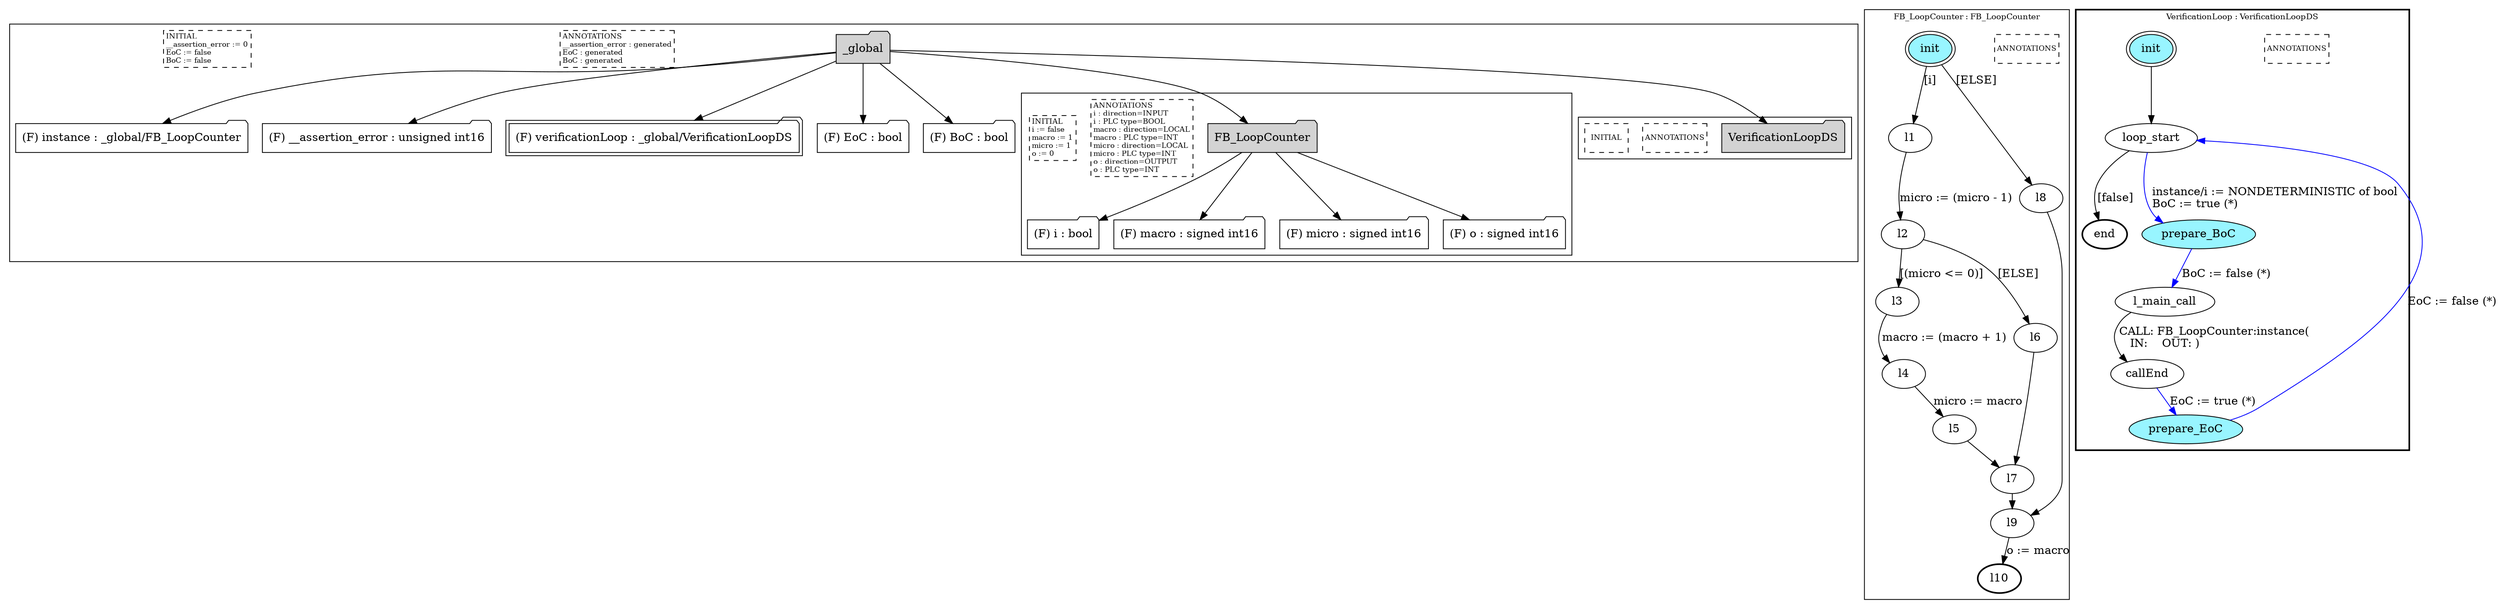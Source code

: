 digraph G {
	subgraph cluster__global1156644651 {
		node [shape="folder", style="filled"];
		//label="_global";
		_global1156644651 [label="_global"];
		_global1156644651 -> instance402622480;
		instance402622480 [label = "(F) instance : _global/FB_LoopCounter", fillcolor="white" ];
		_global1156644651 -> __assertion_error382441865;
		__assertion_error382441865 [label = "(F) __assertion_error : unsigned int16", fillcolor="white" ];
		_global1156644651 -> verificationLoop2053136992;
		verificationLoop2053136992 [label = "(F) verificationLoop : _global/VerificationLoopDS", fillcolor="white" , peripheries=2];
		_global1156644651 -> EoC1871838170;
		EoC1871838170 [label = "(F) EoC : bool", fillcolor="white" ];
		_global1156644651 -> BoC1018094504;
		BoC1018094504 [label = "(F) BoC : bool", fillcolor="white" ];
		_global1156644651 -> FB_LoopCounter585814865;
		subgraph cluster_FB_LoopCounter585814865 {
			node [shape="folder", style="filled"];
			//label="FB_LoopCounter";
			FB_LoopCounter585814865 [label="FB_LoopCounter"];
			FB_LoopCounter585814865 -> i1348045338;
			i1348045338 [label = "(F) i : bool", fillcolor="white" ];
			FB_LoopCounter585814865 -> macro1402751024;
			macro1402751024 [label = "(F) macro : signed int16", fillcolor="white" ];
			FB_LoopCounter585814865 -> micro697818620;
			micro697818620 [label = "(F) micro : signed int16", fillcolor="white" ];
			FB_LoopCounter585814865 -> o701526215;
			o701526215 [label = "(F) o : signed int16", fillcolor="white" ];
			
			annotations_pseudonode_FB_LoopCounter585814865 [
				label="ANNOTATIONS\li : direction=INPUT\li : PLC type=BOOL\lmacro : direction=LOCAL\lmacro : PLC type=INT\lmicro : direction=LOCAL\lmicro : PLC type=INT\lo : direction=OUTPUT\lo : PLC type=INT\l",
				fontsize=9, margin="0.04,0.04", fillcolor="white", shape="rectangle", style="dashed"];
			initamt_pseudonode_FB_LoopCounter585814865 [
				label="INITIAL\li := false\lmacro := 1\lmicro := 1\lo := 0\l",
				fontsize=9, margin="0.04,0.04", fillcolor="lightyellow", shape="rectangle", style="dashed"];
		}
		_global1156644651 -> VerificationLoopDS206091587;
		subgraph cluster_VerificationLoopDS206091587 {
			node [shape="folder", style="filled"];
			//label="VerificationLoopDS";
			VerificationLoopDS206091587 [label="VerificationLoopDS"];
			
			annotations_pseudonode_VerificationLoopDS206091587 [
				label="ANNOTATIONS",
				fontsize=9, margin="0.04,0.04", fillcolor="white", shape="rectangle", style="dashed"];
			initamt_pseudonode_VerificationLoopDS206091587 [
				label="INITIAL",
				fontsize=9, margin="0.04,0.04", fillcolor="lightyellow", shape="rectangle", style="dashed"];
		}
		
		annotations_pseudonode__global1156644651 [
			label="ANNOTATIONS\l__assertion_error : generated\lEoC : generated\lBoC : generated\l",
			fontsize=9, margin="0.04,0.04", fillcolor="white", shape="rectangle", style="dashed"];
		initamt_pseudonode__global1156644651 [
			label="INITIAL\l__assertion_error := 0\lEoC := false\lBoC := false\l",
			fontsize=9, margin="0.04,0.04", fillcolor="lightyellow", shape="rectangle", style="dashed"];
	}
	subgraph clusterFB_LoopCounter {
		node [style="filled"];
		color="black";
		fontsize=10;
		ranksep=0.4;
		
		label="FB_LoopCounter : FB_LoopCounter";
		
		annotations_pseudonode_FB_LoopCounter [
			label="ANNOTATIONS",
			fontsize=9, margin="0.04,0.04", fillcolor="white", shape="rectangle", style="dashed"];
		
		init_FB_LoopCounter [label="init", color="black", fillcolor="cadetblue1", peripheries=2, shape="ellipse"];
		l1_FB_LoopCounter [label="l1", color="black", fillcolor="white", shape="ellipse"];
		l2_FB_LoopCounter [label="l2", color="black", fillcolor="white", shape="ellipse"];
		l3_FB_LoopCounter [label="l3", color="black", fillcolor="white", shape="ellipse"];
		l4_FB_LoopCounter [label="l4", color="black", fillcolor="white", shape="ellipse"];
		l5_FB_LoopCounter [label="l5", color="black", fillcolor="white", shape="ellipse"];
		l6_FB_LoopCounter [label="l6", color="black", fillcolor="white", shape="ellipse"];
		l7_FB_LoopCounter [label="l7", color="black", fillcolor="white", shape="ellipse"];
		l8_FB_LoopCounter [label="l8", color="black", fillcolor="white", shape="ellipse"];
		l9_FB_LoopCounter [label="l9", color="black", fillcolor="white", shape="ellipse"];
		l10_FB_LoopCounter [label="l10", color="black", fillcolor="white", style=bold, shape="ellipse"];
		init_FB_LoopCounter -> l1_FB_LoopCounter [color="black", label="[i]"];
		l1_FB_LoopCounter -> l2_FB_LoopCounter [color="black", label="micro := (micro - 1)"];
		l2_FB_LoopCounter -> l3_FB_LoopCounter [color="black", label="[(micro <= 0)]"];
		l3_FB_LoopCounter -> l4_FB_LoopCounter [color="black", label="macro := (macro + 1)"];
		l4_FB_LoopCounter -> l5_FB_LoopCounter [color="black", label="micro := macro"];
		l2_FB_LoopCounter -> l6_FB_LoopCounter [color="black", label="[ELSE]"];
		l5_FB_LoopCounter -> l7_FB_LoopCounter [color="black", label=""];
		l6_FB_LoopCounter -> l7_FB_LoopCounter [color="black", label=""];
		init_FB_LoopCounter -> l8_FB_LoopCounter [color="black", label="[ELSE]"];
		l7_FB_LoopCounter -> l9_FB_LoopCounter [color="black", label=""];
		l8_FB_LoopCounter -> l9_FB_LoopCounter [color="black", label=""];
		l9_FB_LoopCounter -> l10_FB_LoopCounter [color="black", label="o := macro"];
	}
	subgraph clusterVerificationLoop {
		node [style="filled"];
		style=bold;
		color="black";
		fontsize=10;
		ranksep=0.4;
		
		label="VerificationLoop : VerificationLoopDS";
		
		annotations_pseudonode_VerificationLoop [
			label="ANNOTATIONS",
			fontsize=9, margin="0.04,0.04", fillcolor="white", shape="rectangle", style="dashed"];
		
		init_VerificationLoop [label="init", color="black", fillcolor="cadetblue1", peripheries=2, shape="ellipse"];
		end_VerificationLoop [label="end", color="black", fillcolor="cadetblue1", style=bold, shape="ellipse"];
		loop_start_VerificationLoop [label="loop_start", color="black", fillcolor="white", shape="ellipse"];
		prepare_BoC_VerificationLoop [label="prepare_BoC", color="black", fillcolor="cadetblue1", shape="ellipse"];
		l_main_call_VerificationLoop [label="l_main_call", color="black", fillcolor="white", shape="ellipse"];
		callEnd_VerificationLoop [label="callEnd", color="black", fillcolor="white", shape="ellipse"];
		prepare_EoC_VerificationLoop [label="prepare_EoC", color="black", fillcolor="cadetblue1", shape="ellipse"];
		init_VerificationLoop -> loop_start_VerificationLoop [color="black", label=""];
		loop_start_VerificationLoop -> prepare_BoC_VerificationLoop [color="blue", label="instance/i := NONDETERMINISTIC of bool\lBoC := true (*)\l"];
		prepare_BoC_VerificationLoop -> l_main_call_VerificationLoop [color="blue", label="BoC := false (*)"];
		l_main_call_VerificationLoop -> callEnd_VerificationLoop [color="black", label="CALL: FB_LoopCounter:instance(\l   IN:    OUT: )\l"];
		callEnd_VerificationLoop -> prepare_EoC_VerificationLoop [color="blue", label="EoC := true (*)"];
		prepare_EoC_VerificationLoop -> loop_start_VerificationLoop [color="blue", label="EoC := false (*)"];
		loop_start_VerificationLoop -> end_VerificationLoop [color="black", label="[false]"];
	}
}

